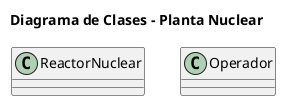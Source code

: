 @startuml Planta Nuclear
title Diagrama de Clases - Planta Nuclear

class ReactorNuclear {
}

'Homero? u Operador?
class Operador { 
}


@enduml
